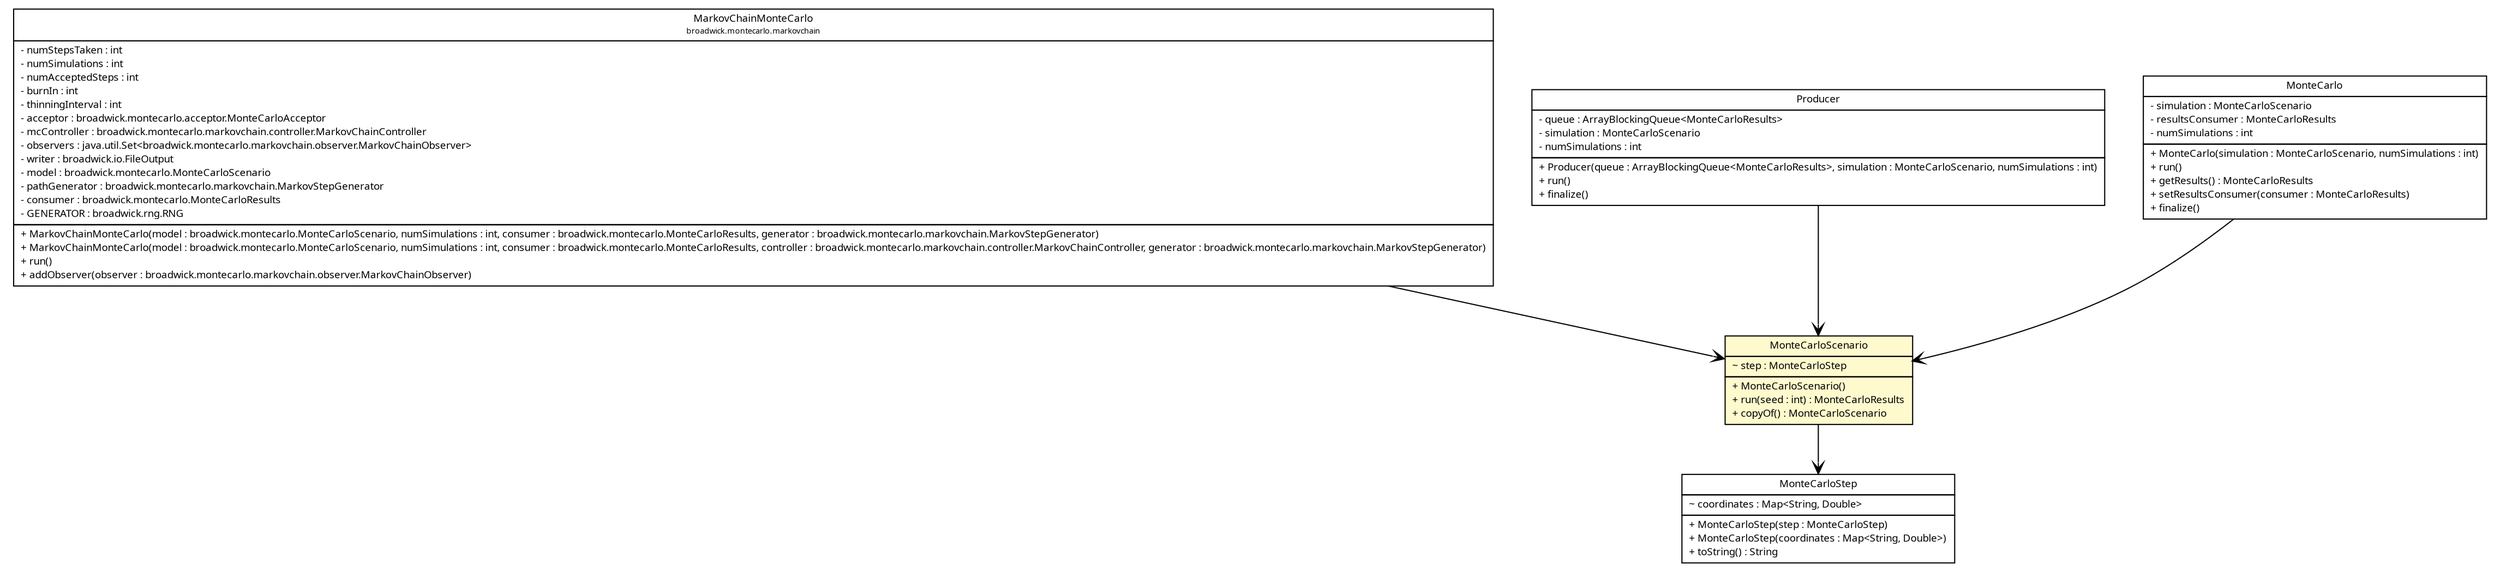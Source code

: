 #!/usr/local/bin/dot
#
# Class diagram 
# Generated by UMLGraph version R5_6 (http://www.umlgraph.org/)
#

digraph G {
	edge [fontname="Trebuchet MS",fontsize=10,labelfontname="Trebuchet MS",labelfontsize=10];
	node [fontname="Trebuchet MS",fontsize=10,shape=plaintext];
	nodesep=0.25;
	ranksep=0.5;
	// broadwick.montecarlo.markovchain.MarkovChainMonteCarlo
	c19016 [label=<<table title="broadwick.montecarlo.markovchain.MarkovChainMonteCarlo" border="0" cellborder="1" cellspacing="0" cellpadding="2" port="p" href="./markovchain/MarkovChainMonteCarlo.html">
		<tr><td><table border="0" cellspacing="0" cellpadding="1">
<tr><td align="center" balign="center"><font face="Trebuchet MS"> MarkovChainMonteCarlo </font></td></tr>
<tr><td align="center" balign="center"><font face="Trebuchet MS" point-size="7.0"> broadwick.montecarlo.markovchain </font></td></tr>
		</table></td></tr>
		<tr><td><table border="0" cellspacing="0" cellpadding="1">
<tr><td align="left" balign="left"> - numStepsTaken : int </td></tr>
<tr><td align="left" balign="left"> - numSimulations : int </td></tr>
<tr><td align="left" balign="left"> - numAcceptedSteps : int </td></tr>
<tr><td align="left" balign="left"> - burnIn : int </td></tr>
<tr><td align="left" balign="left"> - thinningInterval : int </td></tr>
<tr><td align="left" balign="left"> - acceptor : broadwick.montecarlo.acceptor.MonteCarloAcceptor </td></tr>
<tr><td align="left" balign="left"> - mcController : broadwick.montecarlo.markovchain.controller.MarkovChainController </td></tr>
<tr><td align="left" balign="left"> - observers : java.util.Set&lt;broadwick.montecarlo.markovchain.observer.MarkovChainObserver&gt; </td></tr>
<tr><td align="left" balign="left"> - writer : broadwick.io.FileOutput </td></tr>
<tr><td align="left" balign="left"> - model : broadwick.montecarlo.MonteCarloScenario </td></tr>
<tr><td align="left" balign="left"> - pathGenerator : broadwick.montecarlo.markovchain.MarkovStepGenerator </td></tr>
<tr><td align="left" balign="left"> - consumer : broadwick.montecarlo.MonteCarloResults </td></tr>
<tr><td align="left" balign="left"> - GENERATOR : broadwick.rng.RNG </td></tr>
		</table></td></tr>
		<tr><td><table border="0" cellspacing="0" cellpadding="1">
<tr><td align="left" balign="left"> + MarkovChainMonteCarlo(model : broadwick.montecarlo.MonteCarloScenario, numSimulations : int, consumer : broadwick.montecarlo.MonteCarloResults, generator : broadwick.montecarlo.markovchain.MarkovStepGenerator) </td></tr>
<tr><td align="left" balign="left"> + MarkovChainMonteCarlo(model : broadwick.montecarlo.MonteCarloScenario, numSimulations : int, consumer : broadwick.montecarlo.MonteCarloResults, controller : broadwick.montecarlo.markovchain.controller.MarkovChainController, generator : broadwick.montecarlo.markovchain.MarkovStepGenerator) </td></tr>
<tr><td align="left" balign="left"> + run() </td></tr>
<tr><td align="left" balign="left"> + addObserver(observer : broadwick.montecarlo.markovchain.observer.MarkovChainObserver) </td></tr>
		</table></td></tr>
		</table>>, URL="./markovchain/MarkovChainMonteCarlo.html", fontname="Trebuchet MS", fontcolor="black", fontsize=9.0];
	// broadwick.montecarlo.Producer
	c19022 [label=<<table title="broadwick.montecarlo.Producer" border="0" cellborder="1" cellspacing="0" cellpadding="2" port="p" href="./Producer.html">
		<tr><td><table border="0" cellspacing="0" cellpadding="1">
<tr><td align="center" balign="center"><font face="Trebuchet MS"> Producer </font></td></tr>
		</table></td></tr>
		<tr><td><table border="0" cellspacing="0" cellpadding="1">
<tr><td align="left" balign="left"> - queue : ArrayBlockingQueue&lt;MonteCarloResults&gt; </td></tr>
<tr><td align="left" balign="left"> - simulation : MonteCarloScenario </td></tr>
<tr><td align="left" balign="left"> - numSimulations : int </td></tr>
		</table></td></tr>
		<tr><td><table border="0" cellspacing="0" cellpadding="1">
<tr><td align="left" balign="left"> + Producer(queue : ArrayBlockingQueue&lt;MonteCarloResults&gt;, simulation : MonteCarloScenario, numSimulations : int) </td></tr>
<tr><td align="left" balign="left"> + run() </td></tr>
<tr><td align="left" balign="left"> + finalize() </td></tr>
		</table></td></tr>
		</table>>, URL="./Producer.html", fontname="Trebuchet MS", fontcolor="black", fontsize=9.0];
	// broadwick.montecarlo.MonteCarloStep
	c19024 [label=<<table title="broadwick.montecarlo.MonteCarloStep" border="0" cellborder="1" cellspacing="0" cellpadding="2" port="p" href="./MonteCarloStep.html">
		<tr><td><table border="0" cellspacing="0" cellpadding="1">
<tr><td align="center" balign="center"><font face="Trebuchet MS"> MonteCarloStep </font></td></tr>
		</table></td></tr>
		<tr><td><table border="0" cellspacing="0" cellpadding="1">
<tr><td align="left" balign="left"> ~ coordinates : Map&lt;String, Double&gt; </td></tr>
		</table></td></tr>
		<tr><td><table border="0" cellspacing="0" cellpadding="1">
<tr><td align="left" balign="left"> + MonteCarloStep(step : MonteCarloStep) </td></tr>
<tr><td align="left" balign="left"> + MonteCarloStep(coordinates : Map&lt;String, Double&gt;) </td></tr>
<tr><td align="left" balign="left"> + toString() : String </td></tr>
		</table></td></tr>
		</table>>, URL="./MonteCarloStep.html", fontname="Trebuchet MS", fontcolor="black", fontsize=9.0];
	// broadwick.montecarlo.MonteCarloScenario
	c19025 [label=<<table title="broadwick.montecarlo.MonteCarloScenario" border="0" cellborder="1" cellspacing="0" cellpadding="2" port="p" bgcolor="lemonChiffon" href="./MonteCarloScenario.html">
		<tr><td><table border="0" cellspacing="0" cellpadding="1">
<tr><td align="center" balign="center"><font face="Trebuchet MS"> MonteCarloScenario </font></td></tr>
		</table></td></tr>
		<tr><td><table border="0" cellspacing="0" cellpadding="1">
<tr><td align="left" balign="left"> ~ step : MonteCarloStep </td></tr>
		</table></td></tr>
		<tr><td><table border="0" cellspacing="0" cellpadding="1">
<tr><td align="left" balign="left"> + MonteCarloScenario() </td></tr>
<tr><td align="left" balign="left"><font face="Trebuchet MS" point-size="9.0"> + run(seed : int) : MonteCarloResults </font></td></tr>
<tr><td align="left" balign="left"> + copyOf() : MonteCarloScenario </td></tr>
		</table></td></tr>
		</table>>, URL="./MonteCarloScenario.html", fontname="Trebuchet MS", fontcolor="black", fontsize=9.0];
	// broadwick.montecarlo.MonteCarlo
	c19028 [label=<<table title="broadwick.montecarlo.MonteCarlo" border="0" cellborder="1" cellspacing="0" cellpadding="2" port="p" href="./MonteCarlo.html">
		<tr><td><table border="0" cellspacing="0" cellpadding="1">
<tr><td align="center" balign="center"><font face="Trebuchet MS"> MonteCarlo </font></td></tr>
		</table></td></tr>
		<tr><td><table border="0" cellspacing="0" cellpadding="1">
<tr><td align="left" balign="left"> - simulation : MonteCarloScenario </td></tr>
<tr><td align="left" balign="left"> - resultsConsumer : MonteCarloResults </td></tr>
<tr><td align="left" balign="left"> - numSimulations : int </td></tr>
		</table></td></tr>
		<tr><td><table border="0" cellspacing="0" cellpadding="1">
<tr><td align="left" balign="left"> + MonteCarlo(simulation : MonteCarloScenario, numSimulations : int) </td></tr>
<tr><td align="left" balign="left"> + run() </td></tr>
<tr><td align="left" balign="left"> + getResults() : MonteCarloResults </td></tr>
<tr><td align="left" balign="left"> + setResultsConsumer(consumer : MonteCarloResults) </td></tr>
<tr><td align="left" balign="left"> + finalize() </td></tr>
		</table></td></tr>
		</table>>, URL="./MonteCarlo.html", fontname="Trebuchet MS", fontcolor="black", fontsize=9.0];
	// broadwick.montecarlo.markovchain.MarkovChainMonteCarlo NAVASSOC broadwick.montecarlo.MonteCarloScenario
	c19016:p -> c19025:p [taillabel="", label="", headlabel="", fontname="Trebuchet MS", fontcolor="black", fontsize=10.0, color="black", arrowhead=open];
	// broadwick.montecarlo.Producer NAVASSOC broadwick.montecarlo.MonteCarloScenario
	c19022:p -> c19025:p [taillabel="", label="", headlabel="", fontname="Trebuchet MS", fontcolor="black", fontsize=10.0, color="black", arrowhead=open];
	// broadwick.montecarlo.MonteCarloScenario NAVASSOC broadwick.montecarlo.MonteCarloStep
	c19025:p -> c19024:p [taillabel="", label="", headlabel="", fontname="Trebuchet MS", fontcolor="black", fontsize=10.0, color="black", arrowhead=open];
	// broadwick.montecarlo.MonteCarlo NAVASSOC broadwick.montecarlo.MonteCarloScenario
	c19028:p -> c19025:p [taillabel="", label="", headlabel="", fontname="Trebuchet MS", fontcolor="black", fontsize=10.0, color="black", arrowhead=open];
}

